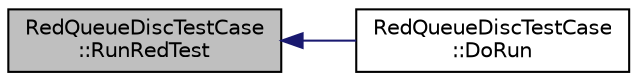 digraph "RedQueueDiscTestCase::RunRedTest"
{
  edge [fontname="Helvetica",fontsize="10",labelfontname="Helvetica",labelfontsize="10"];
  node [fontname="Helvetica",fontsize="10",shape=record];
  rankdir="LR";
  Node1 [label="RedQueueDiscTestCase\l::RunRedTest",height=0.2,width=0.4,color="black", fillcolor="grey75", style="filled", fontcolor="black"];
  Node1 -> Node2 [dir="back",color="midnightblue",fontsize="10",style="solid"];
  Node2 [label="RedQueueDiscTestCase\l::DoRun",height=0.2,width=0.4,color="black", fillcolor="white", style="filled",URL="$da/d90/classRedQueueDiscTestCase.html#a08dbc0c7061ec2b845ebdfceba6d13dd",tooltip="Implementation to actually run this TestCase. "];
}
